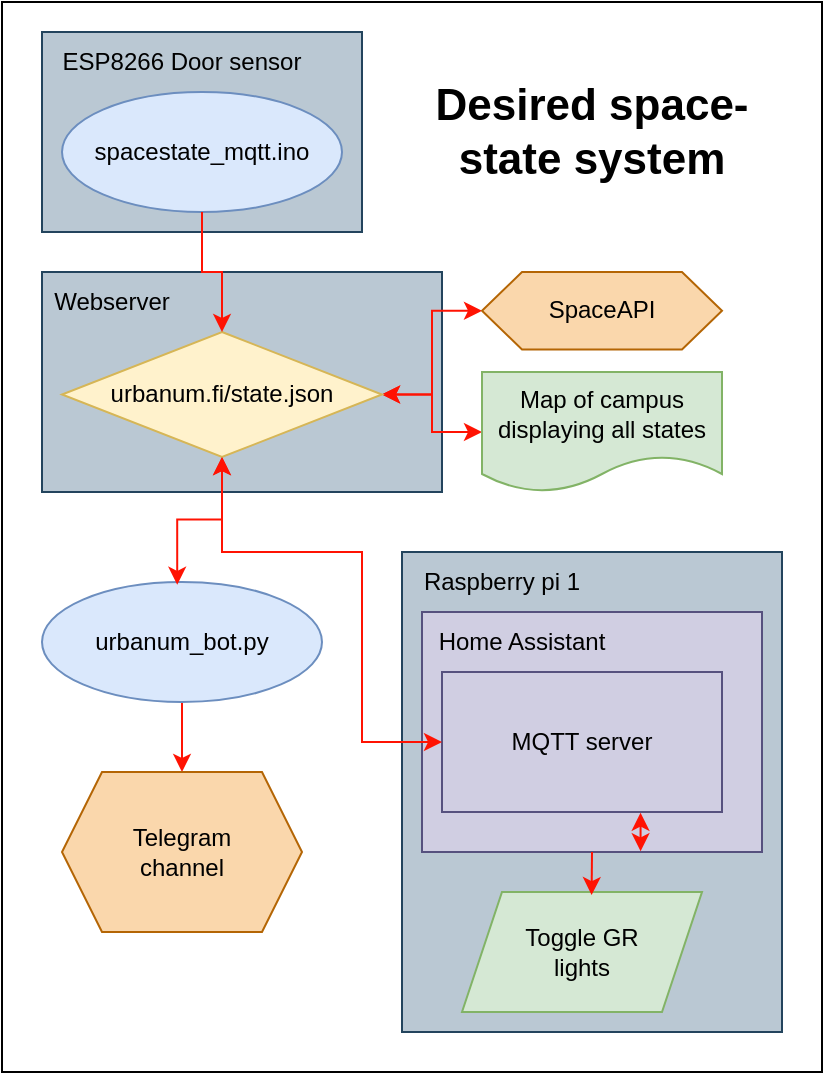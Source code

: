 <mxfile version="22.0.4" type="github">
  <diagram name="Page-1" id="UGqlqNzbowdmk3IoseHW">
    <mxGraphModel dx="1185" dy="1047" grid="1" gridSize="10" guides="1" tooltips="1" connect="1" arrows="1" fold="1" page="1" pageScale="1" pageWidth="4681" pageHeight="3300" math="0" shadow="0">
      <root>
        <mxCell id="0" />
        <mxCell id="1" parent="0" />
        <mxCell id="J8EMbEoNs90NgbBhmGna-1" value="" style="rounded=0;whiteSpace=wrap;html=1;" vertex="1" parent="1">
          <mxGeometry x="970" y="835" width="410" height="535" as="geometry" />
        </mxCell>
        <mxCell id="J8EMbEoNs90NgbBhmGna-2" value="" style="rounded=0;whiteSpace=wrap;html=1;fillColor=#bac8d3;strokeColor=#23445d;" vertex="1" parent="1">
          <mxGeometry x="990" y="850" width="160" height="100" as="geometry" />
        </mxCell>
        <mxCell id="J8EMbEoNs90NgbBhmGna-4" value="" style="rounded=0;whiteSpace=wrap;html=1;fillColor=#bac8d3;strokeColor=#23445d;" vertex="1" parent="1">
          <mxGeometry x="1170" y="1110" width="190" height="240" as="geometry" />
        </mxCell>
        <mxCell id="J8EMbEoNs90NgbBhmGna-5" value="" style="rounded=0;whiteSpace=wrap;html=1;fillColor=#d0cee2;strokeColor=#56517e;" vertex="1" parent="1">
          <mxGeometry x="1180" y="1140" width="170" height="120" as="geometry" />
        </mxCell>
        <mxCell id="J8EMbEoNs90NgbBhmGna-6" value="spacestate_mqtt.ino" style="ellipse;whiteSpace=wrap;html=1;fillColor=#dae8fc;strokeColor=#6c8ebf;" vertex="1" parent="1">
          <mxGeometry x="1000" y="880" width="140" height="60" as="geometry" />
        </mxCell>
        <mxCell id="J8EMbEoNs90NgbBhmGna-30" style="edgeStyle=orthogonalEdgeStyle;rounded=0;orthogonalLoop=1;jettySize=auto;html=1;exitX=0.709;exitY=1.005;exitDx=0;exitDy=0;entryX=0.643;entryY=0.997;entryDx=0;entryDy=0;startArrow=classic;startFill=1;strokeColor=#FF1303;entryPerimeter=0;exitPerimeter=0;" edge="1" parent="1" source="J8EMbEoNs90NgbBhmGna-11" target="J8EMbEoNs90NgbBhmGna-5">
          <mxGeometry relative="1" as="geometry" />
        </mxCell>
        <mxCell id="J8EMbEoNs90NgbBhmGna-11" value="MQTT server" style="rounded=0;whiteSpace=wrap;html=1;fillColor=#d0cee2;strokeColor=#56517e;" vertex="1" parent="1">
          <mxGeometry x="1190" y="1170" width="140" height="70" as="geometry" />
        </mxCell>
        <mxCell id="J8EMbEoNs90NgbBhmGna-12" value="Raspberry pi 1" style="text;html=1;strokeColor=none;fillColor=none;align=center;verticalAlign=middle;whiteSpace=wrap;rounded=0;" vertex="1" parent="1">
          <mxGeometry x="1170" y="1110" width="100" height="30" as="geometry" />
        </mxCell>
        <mxCell id="J8EMbEoNs90NgbBhmGna-13" value="Home Assistant" style="text;html=1;strokeColor=none;fillColor=none;align=center;verticalAlign=middle;whiteSpace=wrap;rounded=0;" vertex="1" parent="1">
          <mxGeometry x="1180" y="1140" width="100" height="30" as="geometry" />
        </mxCell>
        <mxCell id="J8EMbEoNs90NgbBhmGna-18" value="ESP8266 Door sensor" style="text;html=1;strokeColor=none;fillColor=none;align=center;verticalAlign=middle;whiteSpace=wrap;rounded=0;" vertex="1" parent="1">
          <mxGeometry x="990" y="850" width="140" height="30" as="geometry" />
        </mxCell>
        <mxCell id="J8EMbEoNs90NgbBhmGna-22" style="edgeStyle=orthogonalEdgeStyle;rounded=0;orthogonalLoop=1;jettySize=auto;html=1;exitX=0.5;exitY=1;exitDx=0;exitDy=0;entryX=0.5;entryY=0;entryDx=0;entryDy=0;strokeColor=#FF1303;" edge="1" parent="1" source="J8EMbEoNs90NgbBhmGna-24" target="J8EMbEoNs90NgbBhmGna-25">
          <mxGeometry relative="1" as="geometry" />
        </mxCell>
        <mxCell id="J8EMbEoNs90NgbBhmGna-24" value="urbanum_bot.py" style="ellipse;whiteSpace=wrap;html=1;fillColor=#dae8fc;strokeColor=#6c8ebf;" vertex="1" parent="1">
          <mxGeometry x="990" y="1125" width="140" height="60" as="geometry" />
        </mxCell>
        <mxCell id="J8EMbEoNs90NgbBhmGna-25" value="&lt;div&gt;Telegram&lt;/div&gt;&lt;div&gt;channel&lt;br&gt;&lt;/div&gt;" style="shape=hexagon;perimeter=hexagonPerimeter2;whiteSpace=wrap;html=1;fixedSize=1;fillColor=#fad7ac;strokeColor=#b46504;" vertex="1" parent="1">
          <mxGeometry x="1000" y="1220" width="120" height="80" as="geometry" />
        </mxCell>
        <mxCell id="J8EMbEoNs90NgbBhmGna-26" value="Toggle GR&lt;br&gt;lights" style="shape=parallelogram;perimeter=parallelogramPerimeter;whiteSpace=wrap;html=1;fixedSize=1;fillColor=#d5e8d4;strokeColor=#82b366;" vertex="1" parent="1">
          <mxGeometry x="1200" y="1280" width="120" height="60" as="geometry" />
        </mxCell>
        <mxCell id="J8EMbEoNs90NgbBhmGna-28" style="edgeStyle=orthogonalEdgeStyle;rounded=0;orthogonalLoop=1;jettySize=auto;html=1;exitX=0.54;exitY=0.026;exitDx=0;exitDy=0;entryX=0.5;entryY=1;entryDx=0;entryDy=0;startArrow=classic;startFill=1;endArrow=none;endFill=0;strokeColor=#FF1303;exitPerimeter=0;" edge="1" parent="1" source="J8EMbEoNs90NgbBhmGna-26" target="J8EMbEoNs90NgbBhmGna-5">
          <mxGeometry relative="1" as="geometry" />
        </mxCell>
        <mxCell id="J8EMbEoNs90NgbBhmGna-31" value="" style="rounded=0;whiteSpace=wrap;html=1;fillColor=#bac8d3;strokeColor=#23445d;" vertex="1" parent="1">
          <mxGeometry x="990" y="970" width="200" height="110" as="geometry" />
        </mxCell>
        <mxCell id="J8EMbEoNs90NgbBhmGna-32" value="Webserver" style="text;html=1;strokeColor=none;fillColor=none;align=center;verticalAlign=middle;whiteSpace=wrap;rounded=0;" vertex="1" parent="1">
          <mxGeometry x="990" y="970" width="70" height="30" as="geometry" />
        </mxCell>
        <mxCell id="J8EMbEoNs90NgbBhmGna-35" style="edgeStyle=orthogonalEdgeStyle;rounded=0;orthogonalLoop=1;jettySize=auto;html=1;exitX=1;exitY=0.5;exitDx=0;exitDy=0;entryX=0;entryY=0.5;entryDx=0;entryDy=0;endArrow=classic;endFill=1;strokeColor=#FF1303;startArrow=classic;startFill=1;" edge="1" parent="1" source="J8EMbEoNs90NgbBhmGna-33" target="J8EMbEoNs90NgbBhmGna-34">
          <mxGeometry relative="1" as="geometry" />
        </mxCell>
        <mxCell id="J8EMbEoNs90NgbBhmGna-38" style="edgeStyle=orthogonalEdgeStyle;rounded=0;orthogonalLoop=1;jettySize=auto;html=1;exitX=1;exitY=0.5;exitDx=0;exitDy=0;entryX=0;entryY=0.5;entryDx=0;entryDy=0;startArrow=classic;startFill=1;strokeColor=#FF1303;" edge="1" parent="1" source="J8EMbEoNs90NgbBhmGna-33" target="J8EMbEoNs90NgbBhmGna-37">
          <mxGeometry relative="1" as="geometry" />
        </mxCell>
        <mxCell id="J8EMbEoNs90NgbBhmGna-42" style="edgeStyle=orthogonalEdgeStyle;rounded=0;orthogonalLoop=1;jettySize=auto;html=1;exitX=0.5;exitY=1;exitDx=0;exitDy=0;entryX=0;entryY=0.5;entryDx=0;entryDy=0;startArrow=classic;startFill=1;strokeColor=#FF1303;" edge="1" parent="1" source="J8EMbEoNs90NgbBhmGna-33" target="J8EMbEoNs90NgbBhmGna-11">
          <mxGeometry relative="1" as="geometry">
            <Array as="points">
              <mxPoint x="1080" y="1110" />
              <mxPoint x="1150" y="1110" />
              <mxPoint x="1150" y="1205" />
            </Array>
          </mxGeometry>
        </mxCell>
        <mxCell id="J8EMbEoNs90NgbBhmGna-33" value="urbanum.fi/state.json" style="rhombus;whiteSpace=wrap;html=1;fillColor=#fff2cc;strokeColor=#d6b656;" vertex="1" parent="1">
          <mxGeometry x="1000" y="1000" width="160" height="62.5" as="geometry" />
        </mxCell>
        <mxCell id="J8EMbEoNs90NgbBhmGna-34" value="SpaceAPI" style="shape=hexagon;perimeter=hexagonPerimeter2;whiteSpace=wrap;html=1;fixedSize=1;fillColor=#fad7ac;strokeColor=#b46504;" vertex="1" parent="1">
          <mxGeometry x="1210" y="970" width="120" height="38.75" as="geometry" />
        </mxCell>
        <mxCell id="J8EMbEoNs90NgbBhmGna-37" value="Map of campus displaying all states " style="shape=document;whiteSpace=wrap;html=1;boundedLbl=1;fillColor=#d5e8d4;strokeColor=#82b366;" vertex="1" parent="1">
          <mxGeometry x="1210" y="1020" width="120" height="60" as="geometry" />
        </mxCell>
        <mxCell id="J8EMbEoNs90NgbBhmGna-40" style="edgeStyle=orthogonalEdgeStyle;rounded=0;orthogonalLoop=1;jettySize=auto;html=1;exitX=0.5;exitY=1;exitDx=0;exitDy=0;entryX=0.483;entryY=0.023;entryDx=0;entryDy=0;entryPerimeter=0;startArrow=classic;startFill=1;strokeColor=#FF1303;" edge="1" parent="1" source="J8EMbEoNs90NgbBhmGna-33" target="J8EMbEoNs90NgbBhmGna-24">
          <mxGeometry relative="1" as="geometry" />
        </mxCell>
        <mxCell id="J8EMbEoNs90NgbBhmGna-41" style="edgeStyle=orthogonalEdgeStyle;rounded=0;orthogonalLoop=1;jettySize=auto;html=1;exitX=0.5;exitY=1;exitDx=0;exitDy=0;entryX=0.5;entryY=0;entryDx=0;entryDy=0;strokeColor=#FF1303;" edge="1" parent="1" source="J8EMbEoNs90NgbBhmGna-6" target="J8EMbEoNs90NgbBhmGna-33">
          <mxGeometry relative="1" as="geometry" />
        </mxCell>
        <mxCell id="J8EMbEoNs90NgbBhmGna-43" value="&lt;font style=&quot;font-size: 13px;&quot;&gt;&lt;font style=&quot;font-size: 14px;&quot;&gt;&lt;font style=&quot;font-size: 15px;&quot;&gt;&lt;font style=&quot;font-size: 16px;&quot;&gt;&lt;font style=&quot;font-size: 17px;&quot;&gt;&lt;font style=&quot;font-size: 18px;&quot;&gt;&lt;font style=&quot;font-size: 19px;&quot;&gt;&lt;font style=&quot;font-size: 20px;&quot;&gt;&lt;font style=&quot;font-size: 21px;&quot;&gt;&lt;font style=&quot;font-size: 22px;&quot;&gt;&lt;b&gt;Desired space-state system&lt;/b&gt;&lt;/font&gt;&lt;/font&gt;&lt;/font&gt;&lt;/font&gt;&lt;/font&gt;&lt;/font&gt;&lt;/font&gt;&lt;/font&gt;&lt;/font&gt;&lt;/font&gt;" style="text;html=1;strokeColor=none;fillColor=none;align=center;verticalAlign=middle;whiteSpace=wrap;rounded=0;" vertex="1" parent="1">
          <mxGeometry x="1180" y="865" width="170" height="70" as="geometry" />
        </mxCell>
      </root>
    </mxGraphModel>
  </diagram>
</mxfile>
